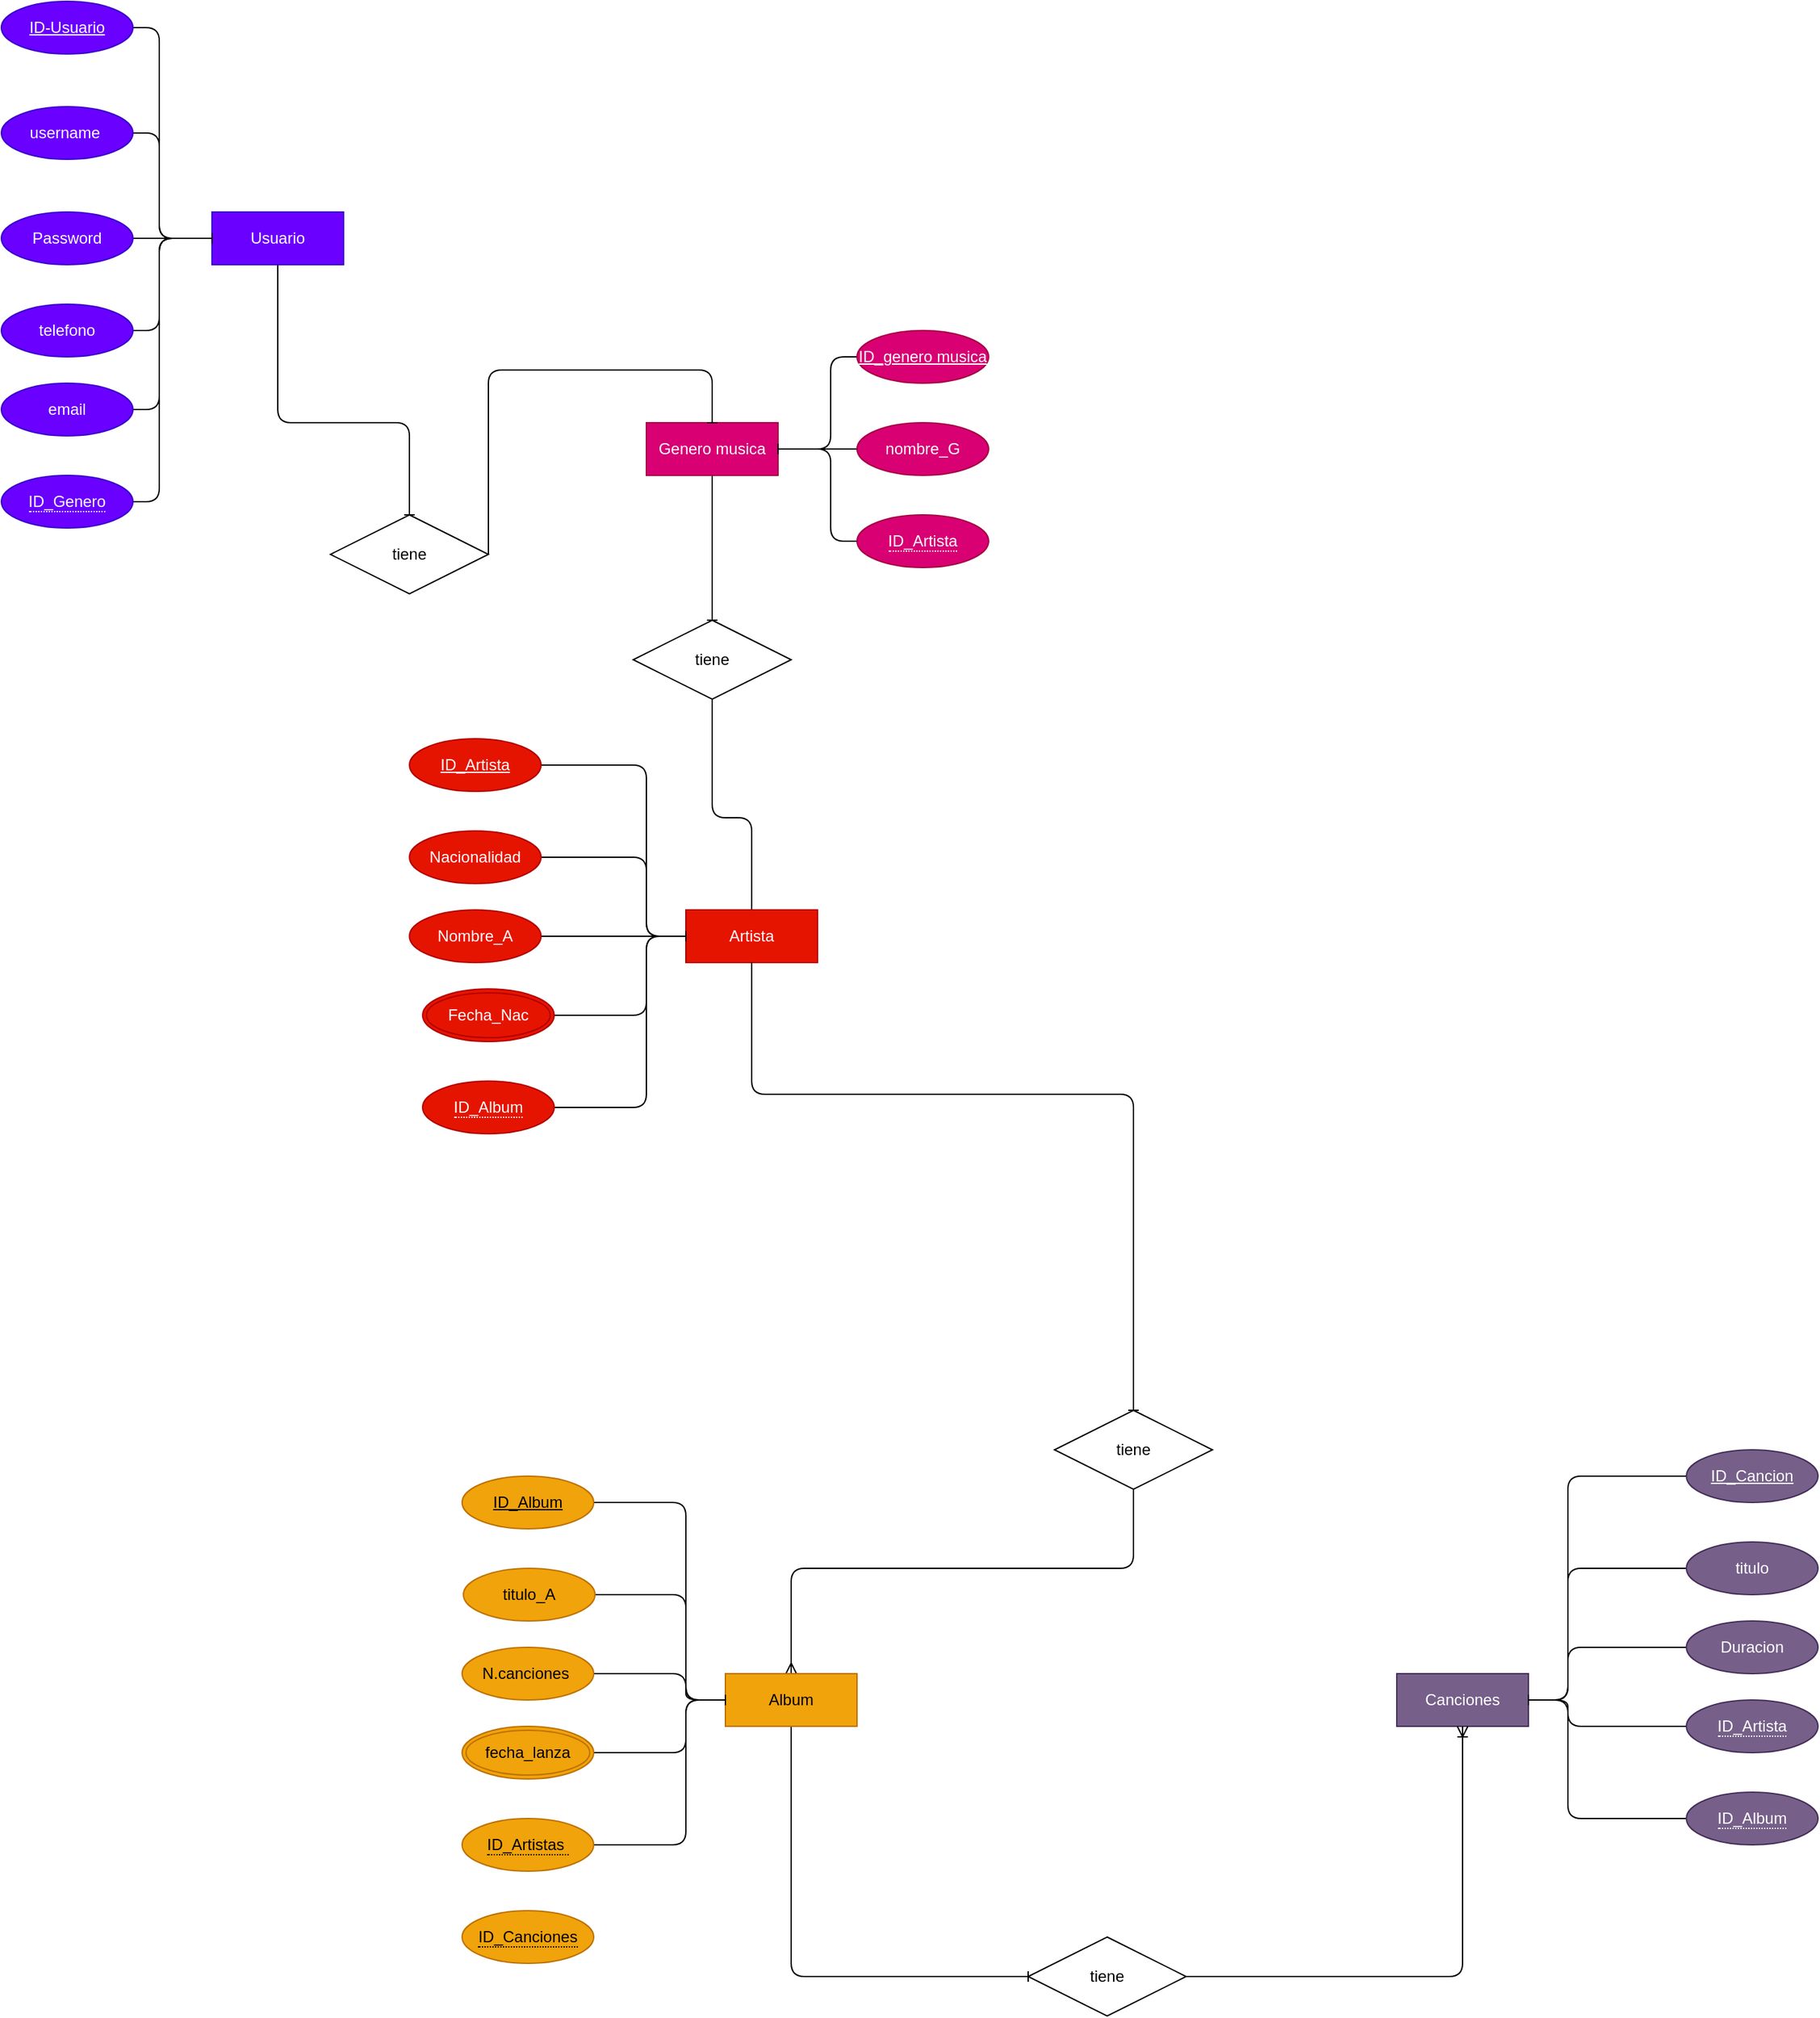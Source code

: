 <mxfile>
    <diagram id="bOlovotUkgJlq0mXmInz" name="Modelo entidad relacion">
        <mxGraphModel dx="843" dy="645" grid="1" gridSize="10" guides="1" tooltips="1" connect="1" arrows="1" fold="1" page="1" pageScale="1" pageWidth="850" pageHeight="1100" math="0" shadow="0">
            <root>
                <mxCell id="0"/>
                <mxCell id="1" parent="0"/>
                <mxCell id="20" style="edgeStyle=none;html=1;exitX=0.5;exitY=1;exitDx=0;exitDy=0;entryX=0.5;entryY=0;entryDx=0;entryDy=0;endArrow=baseDash;endFill=0;" edge="1" parent="1" source="2" target="19">
                    <mxGeometry relative="1" as="geometry">
                        <Array as="points">
                            <mxPoint x="210" y="320"/>
                            <mxPoint x="310" y="320"/>
                        </Array>
                    </mxGeometry>
                </mxCell>
                <mxCell id="2" value="Usuario" style="whiteSpace=wrap;html=1;align=center;fillColor=#6a00ff;fontColor=#ffffff;strokeColor=#3700CC;" vertex="1" parent="1">
                    <mxGeometry x="160" y="160" width="100" height="40" as="geometry"/>
                </mxCell>
                <mxCell id="9" style="edgeStyle=none;html=1;exitX=1;exitY=0.5;exitDx=0;exitDy=0;entryX=0;entryY=0.5;entryDx=0;entryDy=0;endArrow=baseDash;endFill=0;" edge="1" parent="1" source="3" target="2">
                    <mxGeometry relative="1" as="geometry">
                        <Array as="points">
                            <mxPoint x="120" y="20"/>
                            <mxPoint x="120" y="180"/>
                        </Array>
                    </mxGeometry>
                </mxCell>
                <mxCell id="3" value="ID-Usuario" style="ellipse;whiteSpace=wrap;html=1;align=center;fontStyle=4;fillColor=#6a00ff;fontColor=#ffffff;strokeColor=#3700CC;" vertex="1" parent="1">
                    <mxGeometry width="100" height="40" as="geometry"/>
                </mxCell>
                <mxCell id="10" style="edgeStyle=none;html=1;exitX=1;exitY=0.5;exitDx=0;exitDy=0;endArrow=baseDash;endFill=0;" edge="1" parent="1" source="4">
                    <mxGeometry relative="1" as="geometry">
                        <mxPoint x="160" y="180" as="targetPoint"/>
                        <Array as="points">
                            <mxPoint x="120" y="100"/>
                            <mxPoint x="120" y="180"/>
                        </Array>
                    </mxGeometry>
                </mxCell>
                <mxCell id="4" value="username&amp;nbsp;" style="ellipse;whiteSpace=wrap;html=1;align=center;fillColor=#6a00ff;fontColor=#ffffff;strokeColor=#3700CC;" vertex="1" parent="1">
                    <mxGeometry y="80" width="100" height="40" as="geometry"/>
                </mxCell>
                <mxCell id="11" style="edgeStyle=none;html=1;exitX=1;exitY=0.5;exitDx=0;exitDy=0;endArrow=baseDash;endFill=0;" edge="1" parent="1" source="5">
                    <mxGeometry relative="1" as="geometry">
                        <mxPoint x="160" y="180" as="targetPoint"/>
                    </mxGeometry>
                </mxCell>
                <mxCell id="5" value="Password" style="ellipse;whiteSpace=wrap;html=1;align=center;fillColor=#6a00ff;fontColor=#ffffff;strokeColor=#3700CC;" vertex="1" parent="1">
                    <mxGeometry y="160" width="100" height="40" as="geometry"/>
                </mxCell>
                <mxCell id="12" style="edgeStyle=none;html=1;exitX=1;exitY=0.5;exitDx=0;exitDy=0;entryX=0;entryY=0.5;entryDx=0;entryDy=0;endArrow=baseDash;endFill=0;" edge="1" parent="1" source="6" target="2">
                    <mxGeometry relative="1" as="geometry">
                        <Array as="points">
                            <mxPoint x="120" y="250"/>
                            <mxPoint x="120" y="180"/>
                        </Array>
                    </mxGeometry>
                </mxCell>
                <mxCell id="6" value="telefono" style="ellipse;whiteSpace=wrap;html=1;align=center;fillColor=#6a00ff;fontColor=#ffffff;strokeColor=#3700CC;" vertex="1" parent="1">
                    <mxGeometry y="230" width="100" height="40" as="geometry"/>
                </mxCell>
                <mxCell id="13" style="edgeStyle=none;html=1;exitX=1;exitY=0.5;exitDx=0;exitDy=0;entryX=0;entryY=0.5;entryDx=0;entryDy=0;endArrow=baseDash;endFill=0;" edge="1" parent="1" source="7" target="2">
                    <mxGeometry relative="1" as="geometry">
                        <Array as="points">
                            <mxPoint x="120" y="310"/>
                            <mxPoint x="120" y="180"/>
                        </Array>
                    </mxGeometry>
                </mxCell>
                <mxCell id="7" value="email" style="ellipse;whiteSpace=wrap;html=1;align=center;fillColor=#6a00ff;fontColor=#ffffff;strokeColor=#3700CC;" vertex="1" parent="1">
                    <mxGeometry y="290" width="100" height="40" as="geometry"/>
                </mxCell>
                <mxCell id="27" style="edgeStyle=none;html=1;exitX=0.5;exitY=1;exitDx=0;exitDy=0;entryX=0.5;entryY=0;entryDx=0;entryDy=0;endArrow=baseDash;endFill=0;" edge="1" parent="1" source="16" target="26">
                    <mxGeometry relative="1" as="geometry"/>
                </mxCell>
                <mxCell id="16" value="Genero musica" style="whiteSpace=wrap;html=1;align=center;fillColor=#d80073;fontColor=#ffffff;strokeColor=#A50040;" vertex="1" parent="1">
                    <mxGeometry x="490" y="320" width="100" height="40" as="geometry"/>
                </mxCell>
                <mxCell id="22" style="edgeStyle=none;html=1;exitX=0;exitY=0.5;exitDx=0;exitDy=0;entryX=1;entryY=0.5;entryDx=0;entryDy=0;endArrow=baseDash;endFill=0;" edge="1" parent="1" source="17" target="16">
                    <mxGeometry relative="1" as="geometry">
                        <Array as="points">
                            <mxPoint x="600" y="340"/>
                        </Array>
                    </mxGeometry>
                </mxCell>
                <mxCell id="17" value="nombre_G" style="ellipse;whiteSpace=wrap;html=1;align=center;fillColor=#d80073;fontColor=#ffffff;strokeColor=#A50040;" vertex="1" parent="1">
                    <mxGeometry x="650" y="320" width="100" height="40" as="geometry"/>
                </mxCell>
                <mxCell id="25" style="edgeStyle=none;html=1;exitX=1;exitY=0.5;exitDx=0;exitDy=0;entryX=0.5;entryY=0;entryDx=0;entryDy=0;endArrow=baseDash;endFill=0;" edge="1" parent="1" source="19" target="16">
                    <mxGeometry relative="1" as="geometry">
                        <Array as="points">
                            <mxPoint x="370" y="280"/>
                            <mxPoint x="460" y="280"/>
                            <mxPoint x="540" y="280"/>
                        </Array>
                    </mxGeometry>
                </mxCell>
                <mxCell id="19" value="tiene" style="shape=rhombus;perimeter=rhombusPerimeter;whiteSpace=wrap;html=1;align=center;" vertex="1" parent="1">
                    <mxGeometry x="250" y="390" width="120" height="60" as="geometry"/>
                </mxCell>
                <mxCell id="24" style="edgeStyle=none;html=1;exitX=0;exitY=0.5;exitDx=0;exitDy=0;endArrow=baseDash;endFill=0;" edge="1" parent="1" source="23">
                    <mxGeometry relative="1" as="geometry">
                        <mxPoint x="590" y="340" as="targetPoint"/>
                        <Array as="points">
                            <mxPoint x="630" y="270"/>
                            <mxPoint x="630" y="340"/>
                        </Array>
                    </mxGeometry>
                </mxCell>
                <mxCell id="23" value="ID_genero musica" style="ellipse;whiteSpace=wrap;html=1;align=center;fontStyle=4;fillColor=#d80073;fontColor=#ffffff;strokeColor=#A50040;" vertex="1" parent="1">
                    <mxGeometry x="650" y="250" width="100" height="40" as="geometry"/>
                </mxCell>
                <mxCell id="40" style="edgeStyle=none;html=1;exitX=0.5;exitY=1;exitDx=0;exitDy=0;entryX=0.5;entryY=0;entryDx=0;entryDy=0;endArrow=baseDash;endFill=0;" edge="1" parent="1" source="26" target="28">
                    <mxGeometry relative="1" as="geometry">
                        <Array as="points">
                            <mxPoint x="540" y="620"/>
                            <mxPoint x="570" y="620"/>
                        </Array>
                    </mxGeometry>
                </mxCell>
                <mxCell id="26" value="tiene" style="shape=rhombus;perimeter=rhombusPerimeter;whiteSpace=wrap;html=1;align=center;" vertex="1" parent="1">
                    <mxGeometry x="480" y="470" width="120" height="60" as="geometry"/>
                </mxCell>
                <mxCell id="28" value="Artista" style="whiteSpace=wrap;html=1;align=center;fillColor=#e51400;fontColor=#ffffff;strokeColor=#B20000;" vertex="1" parent="1">
                    <mxGeometry x="520" y="690" width="100" height="40" as="geometry"/>
                </mxCell>
                <mxCell id="35" style="edgeStyle=none;html=1;exitX=1;exitY=0.5;exitDx=0;exitDy=0;entryX=0;entryY=0.5;entryDx=0;entryDy=0;endArrow=baseDash;endFill=0;" edge="1" parent="1" source="29" target="28">
                    <mxGeometry relative="1" as="geometry">
                        <Array as="points">
                            <mxPoint x="490" y="580"/>
                            <mxPoint x="490" y="710"/>
                        </Array>
                    </mxGeometry>
                </mxCell>
                <mxCell id="29" value="ID_Artista" style="ellipse;whiteSpace=wrap;html=1;align=center;fontStyle=4;fillColor=#e51400;fontColor=#ffffff;strokeColor=#B20000;" vertex="1" parent="1">
                    <mxGeometry x="310" y="560" width="100" height="40" as="geometry"/>
                </mxCell>
                <mxCell id="36" style="edgeStyle=none;html=1;exitX=1;exitY=0.5;exitDx=0;exitDy=0;endArrow=baseDash;endFill=0;" edge="1" parent="1" source="30">
                    <mxGeometry relative="1" as="geometry">
                        <mxPoint x="520" y="710" as="targetPoint"/>
                        <Array as="points">
                            <mxPoint x="490" y="650"/>
                            <mxPoint x="490" y="710"/>
                        </Array>
                    </mxGeometry>
                </mxCell>
                <mxCell id="30" value="Nacionalidad" style="ellipse;whiteSpace=wrap;html=1;align=center;fillColor=#e51400;fontColor=#ffffff;strokeColor=#B20000;" vertex="1" parent="1">
                    <mxGeometry x="310" y="630" width="100" height="40" as="geometry"/>
                </mxCell>
                <mxCell id="37" style="edgeStyle=none;html=1;exitX=1;exitY=0.5;exitDx=0;exitDy=0;endArrow=baseDash;endFill=0;" edge="1" parent="1" source="31">
                    <mxGeometry relative="1" as="geometry">
                        <mxPoint x="520" y="710" as="targetPoint"/>
                    </mxGeometry>
                </mxCell>
                <mxCell id="31" value="Nombre_A" style="ellipse;whiteSpace=wrap;html=1;align=center;fillColor=#e51400;fontColor=#ffffff;strokeColor=#B20000;" vertex="1" parent="1">
                    <mxGeometry x="310" y="690" width="100" height="40" as="geometry"/>
                </mxCell>
                <mxCell id="38" style="edgeStyle=none;html=1;exitX=1;exitY=0.5;exitDx=0;exitDy=0;endArrow=baseDash;endFill=0;" edge="1" parent="1" source="33">
                    <mxGeometry relative="1" as="geometry">
                        <mxPoint x="520" y="710" as="targetPoint"/>
                        <Array as="points">
                            <mxPoint x="490" y="770"/>
                            <mxPoint x="490" y="710"/>
                        </Array>
                    </mxGeometry>
                </mxCell>
                <mxCell id="33" value="Fecha_Nac" style="ellipse;shape=doubleEllipse;margin=3;whiteSpace=wrap;html=1;align=center;fillColor=#e51400;fontColor=#ffffff;strokeColor=#B20000;" vertex="1" parent="1">
                    <mxGeometry x="320" y="750" width="100" height="40" as="geometry"/>
                </mxCell>
                <mxCell id="39" style="edgeStyle=none;html=1;exitX=1;exitY=0.5;exitDx=0;exitDy=0;endArrow=baseDash;endFill=0;" edge="1" parent="1" source="34">
                    <mxGeometry relative="1" as="geometry">
                        <mxPoint x="520" y="710" as="targetPoint"/>
                        <Array as="points">
                            <mxPoint x="490" y="840"/>
                            <mxPoint x="490" y="710"/>
                        </Array>
                    </mxGeometry>
                </mxCell>
                <mxCell id="34" value="&lt;span style=&quot;border-bottom: 1px dotted&quot;&gt;ID_Album&lt;/span&gt;" style="ellipse;whiteSpace=wrap;html=1;align=center;fillColor=#e51400;fontColor=#ffffff;strokeColor=#B20000;" vertex="1" parent="1">
                    <mxGeometry x="320" y="820" width="100" height="40" as="geometry"/>
                </mxCell>
                <mxCell id="44" style="edgeStyle=none;html=1;exitX=0.5;exitY=1;exitDx=0;exitDy=0;endArrow=baseDash;endFill=0;entryX=0.5;entryY=0;entryDx=0;entryDy=0;" edge="1" parent="1" source="28" target="58">
                    <mxGeometry relative="1" as="geometry">
                        <mxPoint x="790" y="830" as="sourcePoint"/>
                        <Array as="points">
                            <mxPoint x="570" y="830"/>
                            <mxPoint x="860" y="830"/>
                        </Array>
                    </mxGeometry>
                </mxCell>
                <mxCell id="43" value="Canciones" style="whiteSpace=wrap;html=1;align=center;fillColor=#76608a;fontColor=#ffffff;strokeColor=#432D57;" vertex="1" parent="1">
                    <mxGeometry x="1060" y="1270" width="100" height="40" as="geometry"/>
                </mxCell>
                <mxCell id="74" style="edgeStyle=none;html=1;exitX=0;exitY=0.5;exitDx=0;exitDy=0;entryX=1;entryY=0.5;entryDx=0;entryDy=0;endArrow=baseDash;endFill=0;" edge="1" parent="1" source="45" target="43">
                    <mxGeometry relative="1" as="geometry">
                        <Array as="points">
                            <mxPoint x="1190" y="1120"/>
                            <mxPoint x="1190" y="1290"/>
                        </Array>
                    </mxGeometry>
                </mxCell>
                <mxCell id="45" value="ID_Cancion" style="ellipse;whiteSpace=wrap;html=1;align=center;fontStyle=4;fillColor=#76608a;fontColor=#ffffff;strokeColor=#432D57;" vertex="1" parent="1">
                    <mxGeometry x="1280" y="1100" width="100" height="40" as="geometry"/>
                </mxCell>
                <mxCell id="75" style="edgeStyle=none;html=1;exitX=0;exitY=0.5;exitDx=0;exitDy=0;endArrow=baseDash;endFill=0;" edge="1" parent="1" source="46">
                    <mxGeometry relative="1" as="geometry">
                        <mxPoint x="1160" y="1290" as="targetPoint"/>
                        <Array as="points">
                            <mxPoint x="1190" y="1190"/>
                            <mxPoint x="1190" y="1290"/>
                        </Array>
                    </mxGeometry>
                </mxCell>
                <mxCell id="46" value="titulo" style="ellipse;whiteSpace=wrap;html=1;align=center;fillColor=#76608a;fontColor=#ffffff;strokeColor=#432D57;" vertex="1" parent="1">
                    <mxGeometry x="1280" y="1170" width="100" height="40" as="geometry"/>
                </mxCell>
                <mxCell id="76" style="edgeStyle=none;html=1;exitX=0;exitY=0.5;exitDx=0;exitDy=0;endArrow=baseDash;endFill=0;entryX=1;entryY=0.5;entryDx=0;entryDy=0;" edge="1" parent="1" source="47" target="43">
                    <mxGeometry relative="1" as="geometry">
                        <mxPoint x="1160" y="1300" as="targetPoint"/>
                        <Array as="points">
                            <mxPoint x="1190" y="1250"/>
                            <mxPoint x="1190" y="1290"/>
                        </Array>
                    </mxGeometry>
                </mxCell>
                <mxCell id="47" value="Duracion&lt;span style=&quot;color: rgba(0, 0, 0, 0); font-family: monospace; font-size: 0px; text-align: start;&quot;&gt;%3CmxGraphModel%3E%3Croot%3E%3CmxCell%20id%3D%220%22%2F%3E%3CmxCell%20id%3D%221%22%20parent%3D%220%22%2F%3E%3CmxCell%20id%3D%222%22%20value%3D%22titulo%22%20style%3D%22ellipse%3BwhiteSpace%3Dwrap%3Bhtml%3D1%3Balign%3Dcenter%3B%22%20vertex%3D%221%22%20parent%3D%221%22%3E%3CmxGeometry%20x%3D%221100%22%20y%3D%22880%22%20width%3D%22100%22%20height%3D%2240%22%20as%3D%22geometry%22%2F%3E%3C%2FmxCell%3E%3C%2Froot%3E%3C%2FmxGraphModel%3E&lt;/span&gt;" style="ellipse;whiteSpace=wrap;html=1;align=center;fillColor=#76608a;fontColor=#ffffff;strokeColor=#432D57;" vertex="1" parent="1">
                    <mxGeometry x="1280" y="1230" width="100" height="40" as="geometry"/>
                </mxCell>
                <mxCell id="77" style="edgeStyle=none;html=1;exitX=0;exitY=0.5;exitDx=0;exitDy=0;entryX=1;entryY=0.5;entryDx=0;entryDy=0;endArrow=baseDash;endFill=0;" edge="1" parent="1" source="49" target="43">
                    <mxGeometry relative="1" as="geometry">
                        <Array as="points">
                            <mxPoint x="1190" y="1310"/>
                            <mxPoint x="1190" y="1290"/>
                        </Array>
                    </mxGeometry>
                </mxCell>
                <mxCell id="49" value="&lt;span style=&quot;border-bottom: 1px dotted&quot;&gt;ID_Artista&lt;/span&gt;&lt;span style=&quot;color: rgba(0, 0, 0, 0); font-family: monospace; font-size: 0px; text-align: start;&quot;&gt;%3CmxGraphModel%3E%3Croot%3E%3CmxCell%20id%3D%220%22%2F%3E%3CmxCell%20id%3D%221%22%20parent%3D%220%22%2F%3E%3CmxCell%20id%3D%222%22%20value%3D%22titulo%22%20style%3D%22ellipse%3BwhiteSpace%3Dwrap%3Bhtml%3D1%3Balign%3Dcenter%3B%22%20vertex%3D%221%22%20parent%3D%221%22%3E%3CmxGeometry%20x%3D%221100%22%20y%3D%22880%22%20width%3D%22100%22%20height%3D%2240%22%20as%3D%22geometry%22%2F%3E%3C%2FmxCell%3E%3C%2Froot%3E%3C%2FmxGraphModel%3E&lt;/span&gt;&lt;span style=&quot;color: rgba(0, 0, 0, 0); font-family: monospace; font-size: 0px; text-align: start;&quot;&gt;%3CmxGraphModel%3E%3Croot%3E%3CmxCell%20id%3D%220%22%2F%3E%3CmxCell%20id%3D%221%22%20parent%3D%220%22%2F%3E%3CmxCell%20id%3D%222%22%20value%3D%22titulo%22%20style%3D%22ellipse%3BwhiteSpace%3Dwrap%3Bhtml%3D1%3Balign%3Dcenter%3B%22%20vertex%3D%221%22%20parent%3D%221%22%3E%3CmxGeometry%20x%3D%221100%22%20y%3D%22880%22%20width%3D%22100%22%20height%3D%2240%22%20as%3D%22geometry%22%2F%3E%3C%2FmxCell%3E%3C%2Froot%3E%3C%2FmxGraphModel%3E&lt;/span&gt;" style="ellipse;whiteSpace=wrap;html=1;align=center;fillColor=#76608a;fontColor=#ffffff;strokeColor=#432D57;" vertex="1" parent="1">
                    <mxGeometry x="1280" y="1290" width="100" height="40" as="geometry"/>
                </mxCell>
                <mxCell id="79" style="edgeStyle=none;html=1;exitX=0;exitY=0.5;exitDx=0;exitDy=0;endArrow=baseDash;endFill=0;" edge="1" parent="1" source="51">
                    <mxGeometry relative="1" as="geometry">
                        <mxPoint x="1160" y="1290" as="targetPoint"/>
                        <Array as="points">
                            <mxPoint x="1190" y="1380"/>
                            <mxPoint x="1190" y="1290"/>
                        </Array>
                    </mxGeometry>
                </mxCell>
                <mxCell id="51" value="&lt;span style=&quot;border-bottom: 1px dotted&quot;&gt;ID_Album&lt;/span&gt;&lt;span style=&quot;color: rgba(0, 0, 0, 0); font-family: monospace; font-size: 0px; text-align: start;&quot;&gt;%3CmxGraphModel%3E%3Croot%3E%3CmxCell%20id%3D%220%22%2F%3E%3CmxCell%20id%3D%221%22%20parent%3D%220%22%2F%3E%3CmxCell%20id%3D%222%22%20value%3D%22titulo%22%20style%3D%22ellipse%3BwhiteSpace%3Dwrap%3Bhtml%3D1%3Balign%3Dcenter%3B%22%20vertex%3D%221%22%20parent%3D%221%22%3E%3CmxGeometry%20x%3D%221100%22%20y%3D%22880%22%20width%3D%22100%22%20height%3D%2240%22%20as%3D%22geometry%22%2F%3E%3C%2FmxCell%3E%3C%2Froot%3E%3C%2FmxGraphModel%3E&lt;/span&gt;&lt;span style=&quot;color: rgba(0, 0, 0, 0); font-family: monospace; font-size: 0px; text-align: start;&quot;&gt;%3CmxGraphModel%3E%3Croot%3E%3CmxCell%20id%3D%220%22%2F%3E%3CmxCell%20id%3D%221%22%20parent%3D%220%22%2F%3E%3CmxCell%20id%3D%222%22%20value%3D%22titulo%22%20style%3D%22ellipse%3BwhiteSpace%3Dwrap%3Bhtml%3D1%3Balign%3Dcenter%3B%22%20vertex%3D%221%22%20parent%3D%221%22%3E%3CmxGeometry%20x%3D%221100%22%20y%3D%22880%22%20width%3D%22100%22%20height%3D%2240%22%20as%3D%22geometry%22%2F%3E%3C%2FmxCell%3E%3C%2Froot%3E%3C%2FmxGraphModel%3E&lt;/span&gt;" style="ellipse;whiteSpace=wrap;html=1;align=center;fillColor=#76608a;fontColor=#ffffff;strokeColor=#432D57;" vertex="1" parent="1">
                    <mxGeometry x="1280" y="1360" width="100" height="40" as="geometry"/>
                </mxCell>
                <mxCell id="73" style="edgeStyle=none;html=1;exitX=0.5;exitY=1;exitDx=0;exitDy=0;entryX=0.5;entryY=0;entryDx=0;entryDy=0;endArrow=ERmany;endFill=0;" edge="1" parent="1" source="58" target="61">
                    <mxGeometry relative="1" as="geometry">
                        <Array as="points">
                            <mxPoint x="860" y="1190"/>
                            <mxPoint x="600" y="1190"/>
                        </Array>
                    </mxGeometry>
                </mxCell>
                <mxCell id="58" value="tiene" style="shape=rhombus;perimeter=rhombusPerimeter;whiteSpace=wrap;html=1;align=center;" vertex="1" parent="1">
                    <mxGeometry x="800" y="1070" width="120" height="60" as="geometry"/>
                </mxCell>
                <mxCell id="81" style="edgeStyle=none;html=1;exitX=0.5;exitY=1;exitDx=0;exitDy=0;endArrow=baseDash;endFill=0;entryX=0;entryY=0.5;entryDx=0;entryDy=0;" edge="1" parent="1" source="61" target="80">
                    <mxGeometry relative="1" as="geometry">
                        <mxPoint x="770" y="1500" as="targetPoint"/>
                        <Array as="points">
                            <mxPoint x="600" y="1500"/>
                        </Array>
                    </mxGeometry>
                </mxCell>
                <mxCell id="61" value="Album" style="whiteSpace=wrap;html=1;align=center;fillColor=#f0a30a;fontColor=#000000;strokeColor=#BD7000;" vertex="1" parent="1">
                    <mxGeometry x="550" y="1270" width="100" height="40" as="geometry"/>
                </mxCell>
                <mxCell id="68" style="edgeStyle=none;html=1;exitX=1;exitY=0.5;exitDx=0;exitDy=0;entryX=0;entryY=0.5;entryDx=0;entryDy=0;endArrow=baseDash;endFill=0;" edge="1" parent="1" source="62" target="61">
                    <mxGeometry relative="1" as="geometry">
                        <Array as="points">
                            <mxPoint x="520" y="1140"/>
                            <mxPoint x="520" y="1290"/>
                        </Array>
                    </mxGeometry>
                </mxCell>
                <mxCell id="62" value="ID_Album" style="ellipse;whiteSpace=wrap;html=1;align=center;fontStyle=4;fillColor=#f0a30a;fontColor=#000000;strokeColor=#BD7000;" vertex="1" parent="1">
                    <mxGeometry x="350" y="1120" width="100" height="40" as="geometry"/>
                </mxCell>
                <mxCell id="69" style="edgeStyle=none;html=1;exitX=1;exitY=0.5;exitDx=0;exitDy=0;endArrow=baseDash;endFill=0;" edge="1" parent="1" source="63">
                    <mxGeometry relative="1" as="geometry">
                        <mxPoint x="550" y="1290" as="targetPoint"/>
                        <Array as="points">
                            <mxPoint x="520" y="1210"/>
                            <mxPoint x="520" y="1290"/>
                        </Array>
                    </mxGeometry>
                </mxCell>
                <mxCell id="63" value="titulo_A" style="ellipse;whiteSpace=wrap;html=1;align=center;fillColor=#f0a30a;fontColor=#000000;strokeColor=#BD7000;" vertex="1" parent="1">
                    <mxGeometry x="351" y="1190" width="100" height="40" as="geometry"/>
                </mxCell>
                <mxCell id="70" style="edgeStyle=none;html=1;exitX=1;exitY=0.5;exitDx=0;exitDy=0;endArrow=baseDash;endFill=0;" edge="1" parent="1" source="64">
                    <mxGeometry relative="1" as="geometry">
                        <mxPoint x="550" y="1290" as="targetPoint"/>
                        <Array as="points">
                            <mxPoint x="520" y="1270"/>
                            <mxPoint x="520" y="1290"/>
                        </Array>
                    </mxGeometry>
                </mxCell>
                <mxCell id="64" value="N.canciones&amp;nbsp;" style="ellipse;whiteSpace=wrap;html=1;align=center;fillColor=#f0a30a;fontColor=#000000;strokeColor=#BD7000;" vertex="1" parent="1">
                    <mxGeometry x="350" y="1250" width="100" height="40" as="geometry"/>
                </mxCell>
                <mxCell id="71" style="edgeStyle=none;html=1;exitX=1;exitY=0.5;exitDx=0;exitDy=0;endArrow=baseDash;endFill=0;" edge="1" parent="1" source="66">
                    <mxGeometry relative="1" as="geometry">
                        <mxPoint x="550" y="1290" as="targetPoint"/>
                        <Array as="points">
                            <mxPoint x="520" y="1330"/>
                            <mxPoint x="520" y="1290"/>
                        </Array>
                    </mxGeometry>
                </mxCell>
                <mxCell id="66" value="fecha_lanza" style="ellipse;shape=doubleEllipse;margin=3;whiteSpace=wrap;html=1;align=center;fillColor=#f0a30a;fontColor=#000000;strokeColor=#BD7000;" vertex="1" parent="1">
                    <mxGeometry x="350" y="1310" width="100" height="40" as="geometry"/>
                </mxCell>
                <mxCell id="72" style="edgeStyle=none;html=1;exitX=1;exitY=0.5;exitDx=0;exitDy=0;endArrow=baseDash;endFill=0;" edge="1" parent="1" source="67">
                    <mxGeometry relative="1" as="geometry">
                        <mxPoint x="550" y="1290" as="targetPoint"/>
                        <Array as="points">
                            <mxPoint x="520" y="1400"/>
                            <mxPoint x="520" y="1290"/>
                        </Array>
                    </mxGeometry>
                </mxCell>
                <mxCell id="67" value="&lt;span style=&quot;border-bottom: 1px dotted&quot;&gt;ID_Artistas&amp;nbsp;&lt;/span&gt;" style="ellipse;whiteSpace=wrap;html=1;align=center;fillColor=#f0a30a;fontColor=#000000;strokeColor=#BD7000;" vertex="1" parent="1">
                    <mxGeometry x="350" y="1380" width="100" height="40" as="geometry"/>
                </mxCell>
                <mxCell id="83" style="edgeStyle=none;html=1;exitX=1;exitY=0.5;exitDx=0;exitDy=0;entryX=0.5;entryY=1;entryDx=0;entryDy=0;endArrow=ERoneToMany;endFill=0;" edge="1" parent="1" source="80" target="43">
                    <mxGeometry relative="1" as="geometry">
                        <Array as="points">
                            <mxPoint x="1110" y="1500"/>
                        </Array>
                    </mxGeometry>
                </mxCell>
                <mxCell id="80" value="tiene" style="shape=rhombus;perimeter=rhombusPerimeter;whiteSpace=wrap;html=1;align=center;" vertex="1" parent="1">
                    <mxGeometry x="780" y="1470" width="120" height="60" as="geometry"/>
                </mxCell>
                <mxCell id="85" style="edgeStyle=none;html=1;exitX=1;exitY=0.5;exitDx=0;exitDy=0;entryX=0;entryY=0.5;entryDx=0;entryDy=0;endArrow=baseDash;endFill=0;" edge="1" parent="1" source="84" target="2">
                    <mxGeometry relative="1" as="geometry">
                        <Array as="points">
                            <mxPoint x="120" y="380"/>
                            <mxPoint x="120" y="180"/>
                        </Array>
                    </mxGeometry>
                </mxCell>
                <mxCell id="84" value="&lt;span style=&quot;border-bottom: 1px dotted&quot;&gt;ID_Genero&lt;/span&gt;" style="ellipse;whiteSpace=wrap;html=1;align=center;fillColor=#6a00ff;fontColor=#ffffff;strokeColor=#3700CC;" vertex="1" parent="1">
                    <mxGeometry y="360" width="100" height="40" as="geometry"/>
                </mxCell>
                <mxCell id="87" style="edgeStyle=none;html=1;exitX=0;exitY=0.5;exitDx=0;exitDy=0;endArrow=baseDash;endFill=0;" edge="1" parent="1" source="86">
                    <mxGeometry relative="1" as="geometry">
                        <mxPoint x="590" y="340" as="targetPoint"/>
                        <Array as="points">
                            <mxPoint x="630" y="410"/>
                            <mxPoint x="630" y="340"/>
                        </Array>
                    </mxGeometry>
                </mxCell>
                <mxCell id="86" value="&lt;span style=&quot;border-bottom: 1px dotted&quot;&gt;ID_Artista&lt;/span&gt;" style="ellipse;whiteSpace=wrap;html=1;align=center;fillColor=#d80073;fontColor=#ffffff;strokeColor=#A50040;" vertex="1" parent="1">
                    <mxGeometry x="650" y="390" width="100" height="40" as="geometry"/>
                </mxCell>
                <mxCell id="88" value="&lt;span style=&quot;border-bottom: 1px dotted&quot;&gt;ID_Canciones&lt;/span&gt;&lt;span style=&quot;color: rgba(0, 0, 0, 0); font-family: monospace; font-size: 0px; text-align: start;&quot;&gt;%3CmxGraphModel%3E%3Croot%3E%3CmxCell%20id%3D%220%22%2F%3E%3CmxCell%20id%3D%221%22%20parent%3D%220%22%2F%3E%3CmxCell%20id%3D%222%22%20value%3D%22titulo%22%20style%3D%22ellipse%3BwhiteSpace%3Dwrap%3Bhtml%3D1%3Balign%3Dcenter%3B%22%20vertex%3D%221%22%20parent%3D%221%22%3E%3CmxGeometry%20x%3D%221100%22%20y%3D%22880%22%20width%3D%22100%22%20height%3D%2240%22%20as%3D%22geometry%22%2F%3E%3C%2FmxCell%3E%3C%2Froot%3E%3C%2FmxGraphModel%3E&lt;/span&gt;&lt;span style=&quot;color: rgba(0, 0, 0, 0); font-family: monospace; font-size: 0px; text-align: start;&quot;&gt;%3CmxGraphModel%3E%3Croot%3E%3CmxCell%20id%3D%220%22%2F%3E%3CmxCell%20id%3D%221%22%20parent%3D%220%22%2F%3E%3CmxCell%20id%3D%222%22%20value%3D%22titulo%22%20style%3D%22ellipse%3BwhiteSpace%3Dwrap%3Bhtml%3D1%3Balign%3Dcenter%3B%22%20vertex%3D%221%22%20parent%3D%221%22%3E%3CmxGeometry%20x%3D%221100%22%20y%3D%22880%22%20width%3D%22100%22%20height%3D%2240%22%20as%3D%22geometry%22%2F%3E%3C%2FmxCell%3E%3C%2Froot%3E%3C%2FmxGraphModel%3E&lt;/span&gt;" style="ellipse;whiteSpace=wrap;html=1;align=center;fillColor=#f0a30a;fontColor=#000000;strokeColor=#BD7000;" vertex="1" parent="1">
                    <mxGeometry x="350" y="1450" width="100" height="40" as="geometry"/>
                </mxCell>
            </root>
        </mxGraphModel>
    </diagram>
    <diagram id="IWvk3nWVkPTNwGOjmj0v" name="Modelo Relacional">
        <mxGraphModel dx="1218" dy="931" grid="1" gridSize="10" guides="1" tooltips="1" connect="1" arrows="1" fold="1" page="1" pageScale="1" pageWidth="850" pageHeight="1100" math="0" shadow="0">
            <root>
                <mxCell id="0"/>
                <mxCell id="1" parent="0"/>
                <mxCell id="fGu95QLkEuYkW3m0cX8j-1" value="Usuario" style="swimlane;childLayout=stackLayout;horizontal=1;startSize=30;horizontalStack=0;rounded=1;fontSize=14;fontStyle=0;strokeWidth=2;resizeParent=0;resizeLast=1;shadow=0;dashed=0;align=center;fillColor=#0050ef;fontColor=#ffffff;strokeColor=#001DBC;" vertex="1" parent="1">
                    <mxGeometry x="80" y="40" width="160" height="120" as="geometry"/>
                </mxCell>
                <mxCell id="fGu95QLkEuYkW3m0cX8j-2" value="+ID_Usuario&#10;+username&#10;+password&#10;+telefono&#10;+email&#10;+ID_Genero&#10;&#10;" style="align=left;strokeColor=none;fillColor=none;spacingLeft=4;fontSize=12;verticalAlign=top;resizable=0;rotatable=0;part=1;" vertex="1" parent="fGu95QLkEuYkW3m0cX8j-1">
                    <mxGeometry y="30" width="160" height="90" as="geometry"/>
                </mxCell>
                <mxCell id="MSRxscbVRFbL5heFxfuX-1" value="PK" style="text;html=1;align=center;verticalAlign=middle;resizable=0;points=[];autosize=1;strokeColor=none;fillColor=none;" vertex="1" parent="1">
                    <mxGeometry x="40" y="65" width="40" height="30" as="geometry"/>
                </mxCell>
                <mxCell id="MSRxscbVRFbL5heFxfuX-2" value="FK" style="text;html=1;align=center;verticalAlign=middle;resizable=0;points=[];autosize=1;strokeColor=none;fillColor=none;" vertex="1" parent="1">
                    <mxGeometry x="50" y="140" width="40" height="30" as="geometry"/>
                </mxCell>
                <mxCell id="MSRxscbVRFbL5heFxfuX-3" value="Varchar(55)" style="text;html=1;align=center;verticalAlign=middle;resizable=0;points=[];autosize=1;strokeColor=none;fillColor=none;" vertex="1" parent="1">
                    <mxGeometry x="230" y="85" width="90" height="30" as="geometry"/>
                </mxCell>
                <mxCell id="MSRxscbVRFbL5heFxfuX-4" value="Varchar(255)" style="text;html=1;align=center;verticalAlign=middle;resizable=0;points=[];autosize=1;strokeColor=none;fillColor=none;" vertex="1" parent="1">
                    <mxGeometry x="230" y="100" width="90" height="30" as="geometry"/>
                </mxCell>
                <mxCell id="MSRxscbVRFbL5heFxfuX-5" value="INT" style="text;html=1;align=center;verticalAlign=middle;resizable=0;points=[];autosize=1;strokeColor=none;fillColor=none;" vertex="1" parent="1">
                    <mxGeometry x="240" y="65" width="40" height="30" as="geometry"/>
                </mxCell>
                <mxCell id="MSRxscbVRFbL5heFxfuX-6" value="INT" style="text;html=1;align=center;verticalAlign=middle;resizable=0;points=[];autosize=1;strokeColor=none;fillColor=none;" vertex="1" parent="1">
                    <mxGeometry x="245" y="130" width="40" height="30" as="geometry"/>
                </mxCell>
                <mxCell id="1tuf-TMYzcyLRg9rtIlK-1" value="Genero" style="swimlane;childLayout=stackLayout;horizontal=1;startSize=30;horizontalStack=0;rounded=1;fontSize=14;fontStyle=0;strokeWidth=2;resizeParent=0;resizeLast=1;shadow=0;dashed=0;align=center;fillColor=#d80073;fontColor=#ffffff;strokeColor=#A50040;" vertex="1" parent="1">
                    <mxGeometry x="290" y="240" width="160" height="120" as="geometry"/>
                </mxCell>
                <mxCell id="1tuf-TMYzcyLRg9rtIlK-2" value="+ID_Genero&#10;+n_Genero&#10;+ID_Artista" style="align=left;strokeColor=none;fillColor=none;spacingLeft=4;fontSize=12;verticalAlign=top;resizable=0;rotatable=0;part=1;" vertex="1" parent="1tuf-TMYzcyLRg9rtIlK-1">
                    <mxGeometry y="30" width="160" height="90" as="geometry"/>
                </mxCell>
                <mxCell id="N_ZR12DmIR2JWutQu3kd-1" value="INT" style="text;html=1;align=center;verticalAlign=middle;resizable=0;points=[];autosize=1;strokeColor=none;fillColor=none;" vertex="1" parent="1">
                    <mxGeometry x="440" y="260" width="40" height="30" as="geometry"/>
                </mxCell>
                <mxCell id="N_ZR12DmIR2JWutQu3kd-2" value="varchar(55)" style="text;html=1;align=center;verticalAlign=middle;resizable=0;points=[];autosize=1;strokeColor=none;fillColor=none;" vertex="1" parent="1">
                    <mxGeometry x="440" y="280" width="80" height="30" as="geometry"/>
                </mxCell>
                <mxCell id="N_ZR12DmIR2JWutQu3kd-5" value="INT" style="text;html=1;align=center;verticalAlign=middle;resizable=0;points=[];autosize=1;strokeColor=none;fillColor=none;" vertex="1" parent="1">
                    <mxGeometry x="445" y="300" width="40" height="30" as="geometry"/>
                </mxCell>
                <mxCell id="O2NcUKspLOBcKfC-MHMw-2" value="PK" style="text;html=1;align=center;verticalAlign=middle;resizable=0;points=[];autosize=1;strokeColor=none;fillColor=none;" vertex="1" parent="1">
                    <mxGeometry x="250" y="265" width="40" height="30" as="geometry"/>
                </mxCell>
                <mxCell id="O2NcUKspLOBcKfC-MHMw-3" value="FK" style="text;html=1;align=center;verticalAlign=middle;resizable=0;points=[];autosize=1;strokeColor=none;fillColor=none;" vertex="1" parent="1">
                    <mxGeometry x="250" y="300" width="40" height="30" as="geometry"/>
                </mxCell>
                <mxCell id="Whd0bvX00WZUKAH4glRF-1" value="Artista " style="swimlane;childLayout=stackLayout;horizontal=1;startSize=30;horizontalStack=0;rounded=1;fontSize=14;fontStyle=0;strokeWidth=2;resizeParent=0;resizeLast=1;shadow=0;dashed=0;align=center;fillColor=#e51400;fontColor=#ffffff;strokeColor=#B20000;" vertex="1" parent="1">
                    <mxGeometry x="720" y="170" width="160" height="120" as="geometry"/>
                </mxCell>
                <mxCell id="Whd0bvX00WZUKAH4glRF-2" value="+ID_Artista&#10;+Nombre.A&#10;+Nacionalidad &#10;+Fecha_nac&#10;+ID_Album" style="align=left;strokeColor=none;fillColor=none;spacingLeft=4;fontSize=12;verticalAlign=top;resizable=0;rotatable=0;part=1;" vertex="1" parent="Whd0bvX00WZUKAH4glRF-1">
                    <mxGeometry y="30" width="160" height="90" as="geometry"/>
                </mxCell>
                <mxCell id="ZD5ukLx9kmCRq5ChZJIa-1" value="PK" style="text;html=1;align=center;verticalAlign=middle;resizable=0;points=[];autosize=1;strokeColor=none;fillColor=none;" vertex="1" parent="1">
                    <mxGeometry x="680" y="195" width="40" height="30" as="geometry"/>
                </mxCell>
                <mxCell id="ZD5ukLx9kmCRq5ChZJIa-2" value="Fk" style="text;html=1;align=center;verticalAlign=middle;resizable=0;points=[];autosize=1;strokeColor=none;fillColor=none;" vertex="1" parent="1">
                    <mxGeometry x="680" y="255" width="40" height="30" as="geometry"/>
                </mxCell>
                <mxCell id="ZD5ukLx9kmCRq5ChZJIa-3" value="INT" style="text;html=1;align=center;verticalAlign=middle;resizable=0;points=[];autosize=1;strokeColor=none;fillColor=none;" vertex="1" parent="1">
                    <mxGeometry x="870" y="195" width="40" height="30" as="geometry"/>
                </mxCell>
                <mxCell id="ZD5ukLx9kmCRq5ChZJIa-4" value="INT" style="text;html=1;align=center;verticalAlign=middle;resizable=0;points=[];autosize=1;strokeColor=none;fillColor=none;" vertex="1" parent="1">
                    <mxGeometry x="870" y="265" width="40" height="30" as="geometry"/>
                </mxCell>
                <mxCell id="ZD5ukLx9kmCRq5ChZJIa-5" value="Varchar" style="text;html=1;align=center;verticalAlign=middle;resizable=0;points=[];autosize=1;strokeColor=none;fillColor=none;" vertex="1" parent="1">
                    <mxGeometry x="880" y="215" width="60" height="30" as="geometry"/>
                </mxCell>
                <mxCell id="ZD5ukLx9kmCRq5ChZJIa-6" value="Varchar" style="text;html=1;align=center;verticalAlign=middle;resizable=0;points=[];autosize=1;strokeColor=none;fillColor=none;" vertex="1" parent="1">
                    <mxGeometry x="880" y="230" width="60" height="30" as="geometry"/>
                </mxCell>
                <mxCell id="ZD5ukLx9kmCRq5ChZJIa-7" value="Date" style="text;html=1;align=center;verticalAlign=middle;resizable=0;points=[];autosize=1;strokeColor=none;fillColor=none;" vertex="1" parent="1">
                    <mxGeometry x="880" y="250" width="50" height="30" as="geometry"/>
                </mxCell>
                <mxCell id="ZD5ukLx9kmCRq5ChZJIa-8" value="Album" style="swimlane;childLayout=stackLayout;horizontal=1;startSize=30;horizontalStack=0;rounded=1;fontSize=14;fontStyle=0;strokeWidth=2;resizeParent=0;resizeLast=1;shadow=0;dashed=0;align=center;fillColor=#f0a30a;fontColor=#000000;strokeColor=#BD7000;" vertex="1" parent="1">
                    <mxGeometry x="880" y="440" width="160" height="120" as="geometry"/>
                </mxCell>
                <mxCell id="ZD5ukLx9kmCRq5ChZJIa-9" value="+ID_Album&#10;+titulo_A&#10;+N.Canciones &#10;+fecha_lanza&#10;+ID_Canciones" style="align=left;strokeColor=none;fillColor=none;spacingLeft=4;fontSize=12;verticalAlign=top;resizable=0;rotatable=0;part=1;" vertex="1" parent="ZD5ukLx9kmCRq5ChZJIa-8">
                    <mxGeometry y="30" width="160" height="90" as="geometry"/>
                </mxCell>
                <mxCell id="cdFcOIFQib95kOYAF5c6-1" value="PK" style="text;html=1;align=center;verticalAlign=middle;resizable=0;points=[];autosize=1;strokeColor=none;fillColor=none;" vertex="1" parent="1">
                    <mxGeometry x="850" y="475" width="40" height="30" as="geometry"/>
                </mxCell>
                <mxCell id="cdFcOIFQib95kOYAF5c6-2" value="FK" style="text;html=1;align=center;verticalAlign=middle;resizable=0;points=[];autosize=1;strokeColor=none;fillColor=none;" vertex="1" parent="1">
                    <mxGeometry x="790" y="540" width="160" as="geometry"/>
                </mxCell>
                <mxCell id="cdFcOIFQib95kOYAF5c6-3" value="INT" style="text;html=1;align=center;verticalAlign=middle;resizable=0;points=[];autosize=1;strokeColor=none;fillColor=none;" vertex="1" parent="1">
                    <mxGeometry x="1030" y="465" width="40" height="30" as="geometry"/>
                </mxCell>
                <mxCell id="cdFcOIFQib95kOYAF5c6-4" value="INT" style="text;html=1;align=center;verticalAlign=middle;resizable=0;points=[];autosize=1;strokeColor=none;fillColor=none;" vertex="1" parent="1">
                    <mxGeometry x="1030" y="530" width="40" height="30" as="geometry"/>
                </mxCell>
                <mxCell id="cdFcOIFQib95kOYAF5c6-5" value="varchar" style="text;html=1;align=center;verticalAlign=middle;resizable=0;points=[];autosize=1;strokeColor=none;fillColor=none;" vertex="1" parent="1">
                    <mxGeometry x="1030" y="475" width="60" height="30" as="geometry"/>
                </mxCell>
                <mxCell id="cdFcOIFQib95kOYAF5c6-6" value="varchar" style="text;html=1;align=center;verticalAlign=middle;resizable=0;points=[];autosize=1;strokeColor=none;fillColor=none;" vertex="1" parent="1">
                    <mxGeometry x="1030" y="485" width="60" height="30" as="geometry"/>
                </mxCell>
                <mxCell id="cdFcOIFQib95kOYAF5c6-7" value="date" style="text;html=1;align=center;verticalAlign=middle;resizable=0;points=[];autosize=1;strokeColor=none;fillColor=none;" vertex="1" parent="1">
                    <mxGeometry x="1030" y="510" width="50" height="30" as="geometry"/>
                </mxCell>
                <mxCell id="cdFcOIFQib95kOYAF5c6-8" value="Canciones" style="swimlane;childLayout=stackLayout;horizontal=1;startSize=30;horizontalStack=0;rounded=1;fontSize=14;fontStyle=0;strokeWidth=2;resizeParent=0;resizeLast=1;shadow=0;dashed=0;align=center;fillColor=#76608a;fontColor=#ffffff;strokeColor=#432D57;" vertex="1" parent="1">
                    <mxGeometry x="490" y="610" width="160" height="140" as="geometry"/>
                </mxCell>
                <mxCell id="cdFcOIFQib95kOYAF5c6-9" value="+ID_Canciones &#10;+titulo&#10;+duracion&#10;+ID_Artista&#10;+ID_Album" style="align=left;strokeColor=none;fillColor=none;spacingLeft=4;fontSize=12;verticalAlign=top;resizable=0;rotatable=0;part=1;" vertex="1" parent="cdFcOIFQib95kOYAF5c6-8">
                    <mxGeometry y="30" width="160" height="110" as="geometry"/>
                </mxCell>
                <mxCell id="O968mkd0MWA2pzzObuRg-1" value="INT" style="text;html=1;align=center;verticalAlign=middle;resizable=0;points=[];autosize=1;strokeColor=none;fillColor=none;" vertex="1" parent="1">
                    <mxGeometry x="645" y="635" width="40" height="30" as="geometry"/>
                </mxCell>
                <mxCell id="O968mkd0MWA2pzzObuRg-2" value="INT" style="text;html=1;align=center;verticalAlign=middle;resizable=0;points=[];autosize=1;strokeColor=none;fillColor=none;" vertex="1" parent="1">
                    <mxGeometry x="640" y="685" width="40" height="30" as="geometry"/>
                </mxCell>
                <mxCell id="O968mkd0MWA2pzzObuRg-4" value="varchar" style="text;html=1;align=center;verticalAlign=middle;resizable=0;points=[];autosize=1;strokeColor=none;fillColor=none;" vertex="1" parent="1">
                    <mxGeometry x="640" y="645" width="60" height="30" as="geometry"/>
                </mxCell>
                <mxCell id="O968mkd0MWA2pzzObuRg-5" value="time" style="text;html=1;align=center;verticalAlign=middle;resizable=0;points=[];autosize=1;strokeColor=none;fillColor=none;" vertex="1" parent="1">
                    <mxGeometry x="635" y="665" width="50" height="30" as="geometry"/>
                </mxCell>
                <mxCell id="O968mkd0MWA2pzzObuRg-7" value="INT" style="text;html=1;align=center;verticalAlign=middle;resizable=0;points=[];autosize=1;strokeColor=none;fillColor=none;" vertex="1" parent="1">
                    <mxGeometry x="640" y="695" width="40" height="30" as="geometry"/>
                </mxCell>
                <mxCell id="O968mkd0MWA2pzzObuRg-8" value="PK" style="text;html=1;align=center;verticalAlign=middle;resizable=0;points=[];autosize=1;strokeColor=none;fillColor=none;" vertex="1" parent="1">
                    <mxGeometry x="450" y="635" width="40" height="30" as="geometry"/>
                </mxCell>
                <mxCell id="O968mkd0MWA2pzzObuRg-9" value="FK" style="text;html=1;align=center;verticalAlign=middle;resizable=0;points=[];autosize=1;strokeColor=none;fillColor=none;" vertex="1" parent="1">
                    <mxGeometry x="450" y="685" width="40" height="30" as="geometry"/>
                </mxCell>
                <mxCell id="O968mkd0MWA2pzzObuRg-10" value="FK" style="text;html=1;align=center;verticalAlign=middle;resizable=0;points=[];autosize=1;strokeColor=none;fillColor=none;" vertex="1" parent="1">
                    <mxGeometry x="450" y="695" width="40" height="30" as="geometry"/>
                </mxCell>
                <mxCell id="O968mkd0MWA2pzzObuRg-11" style="edgeStyle=none;html=1;exitX=1;exitY=1;exitDx=0;exitDy=0;endArrow=baseDash;endFill=0;" edge="1" parent="1" source="fGu95QLkEuYkW3m0cX8j-2">
                    <mxGeometry relative="1" as="geometry">
                        <mxPoint x="290" y="280" as="targetPoint"/>
                        <Array as="points">
                            <mxPoint x="240" y="280"/>
                        </Array>
                    </mxGeometry>
                </mxCell>
                <mxCell id="O968mkd0MWA2pzzObuRg-12" style="edgeStyle=none;html=1;exitX=1;exitY=0.5;exitDx=0;exitDy=0;entryX=-0.015;entryY=0.114;entryDx=0;entryDy=0;entryPerimeter=0;endArrow=baseDash;endFill=0;" edge="1" parent="1" source="1tuf-TMYzcyLRg9rtIlK-2" target="Whd0bvX00WZUKAH4glRF-2">
                    <mxGeometry relative="1" as="geometry">
                        <Array as="points">
                            <mxPoint x="630" y="315"/>
                            <mxPoint x="630" y="210"/>
                        </Array>
                    </mxGeometry>
                </mxCell>
                <mxCell id="O968mkd0MWA2pzzObuRg-13" style="edgeStyle=none;html=1;exitX=0;exitY=0.75;exitDx=0;exitDy=0;entryX=0;entryY=0.25;entryDx=0;entryDy=0;endArrow=baseDash;endFill=0;" edge="1" parent="1" source="Whd0bvX00WZUKAH4glRF-2" target="ZD5ukLx9kmCRq5ChZJIa-9">
                    <mxGeometry relative="1" as="geometry">
                        <Array as="points">
                            <mxPoint x="720" y="493"/>
                        </Array>
                    </mxGeometry>
                </mxCell>
                <mxCell id="O968mkd0MWA2pzzObuRg-14" style="edgeStyle=none;html=1;exitX=0;exitY=0.75;exitDx=0;exitDy=0;entryX=0.975;entryY=0.494;entryDx=0;entryDy=0;entryPerimeter=0;endArrow=baseDash;endFill=0;" edge="1" parent="1" source="ZD5ukLx9kmCRq5ChZJIa-9" target="O968mkd0MWA2pzzObuRg-8">
                    <mxGeometry relative="1" as="geometry">
                        <Array as="points">
                            <mxPoint x="430" y="540"/>
                            <mxPoint x="430" y="650"/>
                        </Array>
                    </mxGeometry>
                </mxCell>
            </root>
        </mxGraphModel>
    </diagram>
</mxfile>